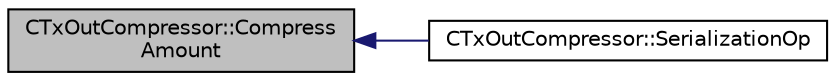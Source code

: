 digraph "CTxOutCompressor::CompressAmount"
{
  edge [fontname="Helvetica",fontsize="10",labelfontname="Helvetica",labelfontsize="10"];
  node [fontname="Helvetica",fontsize="10",shape=record];
  rankdir="LR";
  Node3 [label="CTxOutCompressor::Compress\lAmount",height=0.2,width=0.4,color="black", fillcolor="grey75", style="filled", fontcolor="black"];
  Node3 -> Node4 [dir="back",color="midnightblue",fontsize="10",style="solid",fontname="Helvetica"];
  Node4 [label="CTxOutCompressor::SerializationOp",height=0.2,width=0.4,color="black", fillcolor="white", style="filled",URL="$class_c_tx_out_compressor.html#aad933ec09f7d6a764bd49da399f9083b"];
}
